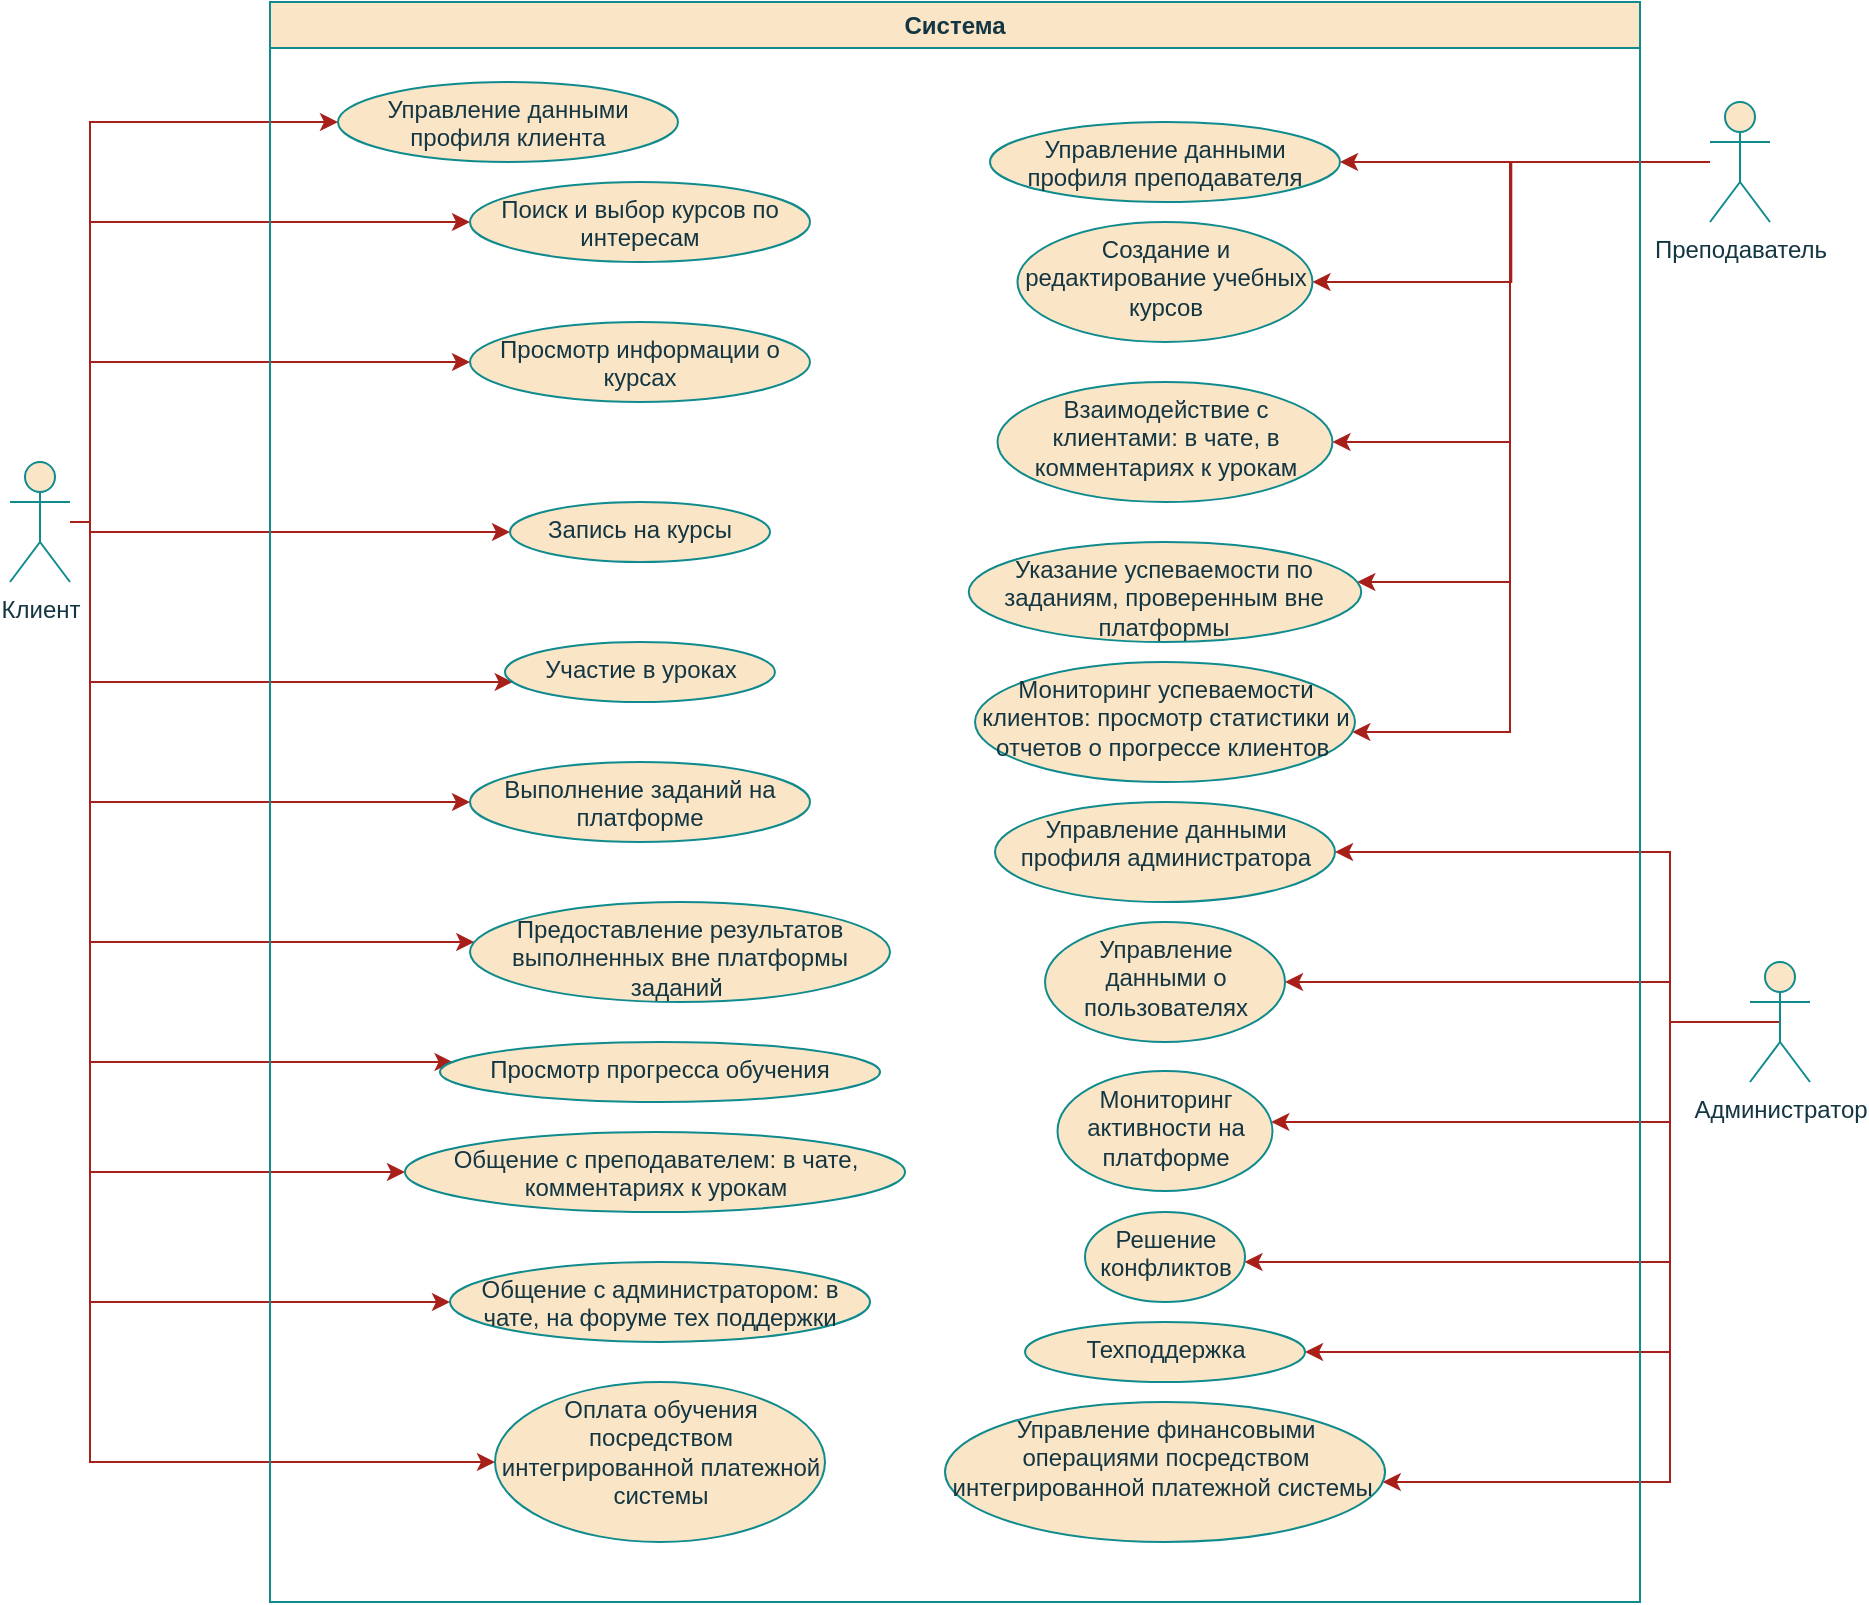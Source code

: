 <mxfile version="22.0.0" type="google">
  <diagram name="Страница — 1" id="VRicChxPhD_UCcBNBDPx">
    <mxGraphModel grid="1" page="1" gridSize="10" guides="1" tooltips="1" connect="1" arrows="1" fold="1" pageScale="1" pageWidth="827" pageHeight="1169" math="0" shadow="0">
      <root>
        <mxCell id="0" />
        <mxCell id="1" parent="0" />
        <mxCell id="WZVzZGF7R0zL9x7gL25s-18" value="" style="edgeStyle=orthogonalEdgeStyle;rounded=0;orthogonalLoop=1;jettySize=auto;html=1;labelBackgroundColor=none;strokeColor=#A8201A;fontColor=default;" edge="1" parent="1" source="WZVzZGF7R0zL9x7gL25s-1" target="WZVzZGF7R0zL9x7gL25s-17">
          <mxGeometry relative="1" as="geometry" />
        </mxCell>
        <mxCell id="WZVzZGF7R0zL9x7gL25s-45" value="" style="edgeStyle=orthogonalEdgeStyle;rounded=0;orthogonalLoop=1;jettySize=auto;html=1;labelBackgroundColor=none;strokeColor=#A8201A;fontColor=default;" edge="1" parent="1" source="WZVzZGF7R0zL9x7gL25s-1" target="WZVzZGF7R0zL9x7gL25s-44">
          <mxGeometry relative="1" as="geometry" />
        </mxCell>
        <mxCell id="WZVzZGF7R0zL9x7gL25s-47" value="" style="edgeStyle=orthogonalEdgeStyle;rounded=0;orthogonalLoop=1;jettySize=auto;html=1;labelBackgroundColor=none;strokeColor=#A8201A;fontColor=default;" edge="1" parent="1" source="WZVzZGF7R0zL9x7gL25s-1" target="WZVzZGF7R0zL9x7gL25s-46">
          <mxGeometry relative="1" as="geometry">
            <Array as="points">
              <mxPoint x="830" y="100" />
            </Array>
          </mxGeometry>
        </mxCell>
        <mxCell id="WZVzZGF7R0zL9x7gL25s-49" value="" style="edgeStyle=orthogonalEdgeStyle;rounded=0;orthogonalLoop=1;jettySize=auto;html=1;labelBackgroundColor=none;strokeColor=#A8201A;fontColor=default;" edge="1" parent="1" source="WZVzZGF7R0zL9x7gL25s-1" target="WZVzZGF7R0zL9x7gL25s-48">
          <mxGeometry relative="1" as="geometry">
            <Array as="points">
              <mxPoint x="830" y="100" />
              <mxPoint x="830" y="310" />
            </Array>
          </mxGeometry>
        </mxCell>
        <mxCell id="WZVzZGF7R0zL9x7gL25s-52" value="" style="edgeStyle=orthogonalEdgeStyle;rounded=0;orthogonalLoop=1;jettySize=auto;html=1;labelBackgroundColor=none;strokeColor=#A8201A;fontColor=default;" edge="1" parent="1" source="WZVzZGF7R0zL9x7gL25s-1" target="WZVzZGF7R0zL9x7gL25s-51">
          <mxGeometry relative="1" as="geometry">
            <Array as="points">
              <mxPoint x="830" y="100" />
              <mxPoint x="830" y="385" />
            </Array>
          </mxGeometry>
        </mxCell>
        <mxCell id="WZVzZGF7R0zL9x7gL25s-1" value="Преподаватель" style="shape=umlActor;verticalLabelPosition=bottom;verticalAlign=top;html=1;outlineConnect=0;labelBackgroundColor=none;fillColor=#FAE5C7;strokeColor=#0F8B8D;fontColor=#143642;" vertex="1" parent="1">
          <mxGeometry x="930" y="70" width="30" height="60" as="geometry" />
        </mxCell>
        <mxCell id="WZVzZGF7R0zL9x7gL25s-55" style="edgeStyle=orthogonalEdgeStyle;rounded=0;orthogonalLoop=1;jettySize=auto;html=1;exitX=0.5;exitY=0.5;exitDx=0;exitDy=0;exitPerimeter=0;entryX=1;entryY=0.5;entryDx=0;entryDy=0;labelBackgroundColor=none;strokeColor=#A8201A;fontColor=default;" edge="1" parent="1" source="WZVzZGF7R0zL9x7gL25s-2" target="WZVzZGF7R0zL9x7gL25s-53">
          <mxGeometry relative="1" as="geometry">
            <Array as="points">
              <mxPoint x="910" y="530" />
              <mxPoint x="910" y="510" />
            </Array>
          </mxGeometry>
        </mxCell>
        <mxCell id="WZVzZGF7R0zL9x7gL25s-56" style="edgeStyle=orthogonalEdgeStyle;rounded=0;orthogonalLoop=1;jettySize=auto;html=1;exitX=0.5;exitY=0.5;exitDx=0;exitDy=0;exitPerimeter=0;entryX=1;entryY=0.5;entryDx=0;entryDy=0;labelBackgroundColor=none;strokeColor=#A8201A;fontColor=default;" edge="1" parent="1" source="WZVzZGF7R0zL9x7gL25s-2" target="WZVzZGF7R0zL9x7gL25s-15">
          <mxGeometry relative="1" as="geometry">
            <Array as="points">
              <mxPoint x="910" y="530" />
              <mxPoint x="910" y="445" />
            </Array>
          </mxGeometry>
        </mxCell>
        <mxCell id="WZVzZGF7R0zL9x7gL25s-58" value="" style="edgeStyle=orthogonalEdgeStyle;rounded=0;orthogonalLoop=1;jettySize=auto;html=1;labelBackgroundColor=none;strokeColor=#A8201A;fontColor=default;" edge="1" parent="1" source="WZVzZGF7R0zL9x7gL25s-2" target="WZVzZGF7R0zL9x7gL25s-57">
          <mxGeometry relative="1" as="geometry">
            <Array as="points">
              <mxPoint x="910" y="530" />
              <mxPoint x="910" y="580" />
            </Array>
          </mxGeometry>
        </mxCell>
        <mxCell id="WZVzZGF7R0zL9x7gL25s-60" value="" style="edgeStyle=orthogonalEdgeStyle;rounded=0;orthogonalLoop=1;jettySize=auto;html=1;labelBackgroundColor=none;strokeColor=#A8201A;fontColor=default;" edge="1" parent="1" source="WZVzZGF7R0zL9x7gL25s-2" target="WZVzZGF7R0zL9x7gL25s-59">
          <mxGeometry relative="1" as="geometry">
            <Array as="points">
              <mxPoint x="910" y="530" />
              <mxPoint x="910" y="650" />
            </Array>
          </mxGeometry>
        </mxCell>
        <mxCell id="WZVzZGF7R0zL9x7gL25s-62" value="" style="edgeStyle=orthogonalEdgeStyle;rounded=0;orthogonalLoop=1;jettySize=auto;html=1;labelBackgroundColor=none;strokeColor=#A8201A;fontColor=default;" edge="1" parent="1" source="WZVzZGF7R0zL9x7gL25s-2" target="WZVzZGF7R0zL9x7gL25s-61">
          <mxGeometry relative="1" as="geometry">
            <Array as="points">
              <mxPoint x="910" y="530" />
              <mxPoint x="910" y="695" />
            </Array>
          </mxGeometry>
        </mxCell>
        <mxCell id="WZVzZGF7R0zL9x7gL25s-66" value="" style="edgeStyle=orthogonalEdgeStyle;rounded=0;orthogonalLoop=1;jettySize=auto;html=1;labelBackgroundColor=none;strokeColor=#A8201A;fontColor=default;" edge="1" parent="1" source="WZVzZGF7R0zL9x7gL25s-2" target="WZVzZGF7R0zL9x7gL25s-65">
          <mxGeometry relative="1" as="geometry">
            <Array as="points">
              <mxPoint x="910" y="530" />
              <mxPoint x="910" y="760" />
            </Array>
          </mxGeometry>
        </mxCell>
        <mxCell id="WZVzZGF7R0zL9x7gL25s-2" value="Администратор" style="shape=umlActor;verticalLabelPosition=bottom;verticalAlign=top;html=1;outlineConnect=0;labelBackgroundColor=none;fillColor=#FAE5C7;strokeColor=#0F8B8D;fontColor=#143642;" vertex="1" parent="1">
          <mxGeometry x="950" y="500" width="30" height="60" as="geometry" />
        </mxCell>
        <mxCell id="WZVzZGF7R0zL9x7gL25s-14" value="" style="edgeStyle=orthogonalEdgeStyle;rounded=0;orthogonalLoop=1;jettySize=auto;html=1;labelBackgroundColor=none;strokeColor=#A8201A;fontColor=default;" edge="1" parent="1" source="WZVzZGF7R0zL9x7gL25s-3" target="WZVzZGF7R0zL9x7gL25s-13">
          <mxGeometry relative="1" as="geometry">
            <Array as="points">
              <mxPoint x="120" y="280" />
              <mxPoint x="120" y="80" />
            </Array>
          </mxGeometry>
        </mxCell>
        <mxCell id="WZVzZGF7R0zL9x7gL25s-20" value="" style="edgeStyle=orthogonalEdgeStyle;rounded=0;orthogonalLoop=1;jettySize=auto;html=1;labelBackgroundColor=none;strokeColor=#A8201A;fontColor=default;" edge="1" parent="1" source="WZVzZGF7R0zL9x7gL25s-3" target="WZVzZGF7R0zL9x7gL25s-19">
          <mxGeometry relative="1" as="geometry">
            <Array as="points">
              <mxPoint x="120" y="280" />
              <mxPoint x="120" y="130" />
            </Array>
          </mxGeometry>
        </mxCell>
        <mxCell id="WZVzZGF7R0zL9x7gL25s-25" value="" style="edgeStyle=orthogonalEdgeStyle;rounded=0;orthogonalLoop=1;jettySize=auto;html=1;labelBackgroundColor=none;strokeColor=#A8201A;fontColor=default;" edge="1" parent="1" source="WZVzZGF7R0zL9x7gL25s-3" target="WZVzZGF7R0zL9x7gL25s-24">
          <mxGeometry relative="1" as="geometry">
            <Array as="points">
              <mxPoint x="120" y="280" />
              <mxPoint x="120" y="200" />
            </Array>
          </mxGeometry>
        </mxCell>
        <mxCell id="WZVzZGF7R0zL9x7gL25s-27" value="" style="edgeStyle=orthogonalEdgeStyle;rounded=0;orthogonalLoop=1;jettySize=auto;html=1;entryX=0;entryY=0.5;entryDx=0;entryDy=0;labelBackgroundColor=none;strokeColor=#A8201A;fontColor=default;" edge="1" parent="1" target="WZVzZGF7R0zL9x7gL25s-26">
          <mxGeometry relative="1" as="geometry">
            <mxPoint x="120" y="280" as="sourcePoint" />
            <mxPoint x="255" y="350" as="targetPoint" />
            <Array as="points">
              <mxPoint x="120" y="285" />
            </Array>
          </mxGeometry>
        </mxCell>
        <mxCell id="WZVzZGF7R0zL9x7gL25s-29" value="" style="edgeStyle=orthogonalEdgeStyle;rounded=0;orthogonalLoop=1;jettySize=auto;html=1;labelBackgroundColor=none;strokeColor=#A8201A;fontColor=default;" edge="1" parent="1" source="WZVzZGF7R0zL9x7gL25s-3" target="WZVzZGF7R0zL9x7gL25s-28">
          <mxGeometry relative="1" as="geometry">
            <Array as="points">
              <mxPoint x="120" y="280" />
              <mxPoint x="120" y="360" />
            </Array>
          </mxGeometry>
        </mxCell>
        <mxCell id="WZVzZGF7R0zL9x7gL25s-31" value="" style="edgeStyle=orthogonalEdgeStyle;rounded=0;orthogonalLoop=1;jettySize=auto;html=1;labelBackgroundColor=none;strokeColor=#A8201A;fontColor=default;" edge="1" parent="1" source="WZVzZGF7R0zL9x7gL25s-3" target="WZVzZGF7R0zL9x7gL25s-30">
          <mxGeometry relative="1" as="geometry">
            <Array as="points">
              <mxPoint x="120" y="280" />
              <mxPoint x="120" y="420" />
            </Array>
          </mxGeometry>
        </mxCell>
        <mxCell id="WZVzZGF7R0zL9x7gL25s-33" value="" style="edgeStyle=orthogonalEdgeStyle;rounded=0;orthogonalLoop=1;jettySize=auto;html=1;labelBackgroundColor=none;strokeColor=#A8201A;fontColor=default;" edge="1" parent="1" source="WZVzZGF7R0zL9x7gL25s-3" target="WZVzZGF7R0zL9x7gL25s-32">
          <mxGeometry relative="1" as="geometry">
            <Array as="points">
              <mxPoint x="120" y="280" />
              <mxPoint x="120" y="490" />
            </Array>
          </mxGeometry>
        </mxCell>
        <mxCell id="WZVzZGF7R0zL9x7gL25s-35" value="" style="edgeStyle=orthogonalEdgeStyle;rounded=0;orthogonalLoop=1;jettySize=auto;html=1;labelBackgroundColor=none;strokeColor=#A8201A;fontColor=default;" edge="1" parent="1" source="WZVzZGF7R0zL9x7gL25s-3" target="WZVzZGF7R0zL9x7gL25s-34">
          <mxGeometry relative="1" as="geometry">
            <Array as="points">
              <mxPoint x="120" y="280" />
              <mxPoint x="120" y="550" />
            </Array>
          </mxGeometry>
        </mxCell>
        <mxCell id="WZVzZGF7R0zL9x7gL25s-37" value="" style="edgeStyle=orthogonalEdgeStyle;rounded=0;orthogonalLoop=1;jettySize=auto;html=1;labelBackgroundColor=none;strokeColor=#A8201A;fontColor=default;" edge="1" parent="1" source="WZVzZGF7R0zL9x7gL25s-3" target="WZVzZGF7R0zL9x7gL25s-36">
          <mxGeometry relative="1" as="geometry">
            <Array as="points">
              <mxPoint x="120" y="280" />
              <mxPoint x="120" y="605" />
            </Array>
          </mxGeometry>
        </mxCell>
        <mxCell id="WZVzZGF7R0zL9x7gL25s-39" value="" style="edgeStyle=orthogonalEdgeStyle;rounded=0;orthogonalLoop=1;jettySize=auto;html=1;labelBackgroundColor=none;strokeColor=#A8201A;fontColor=default;" edge="1" parent="1" source="WZVzZGF7R0zL9x7gL25s-3" target="WZVzZGF7R0zL9x7gL25s-38">
          <mxGeometry relative="1" as="geometry">
            <Array as="points">
              <mxPoint x="120" y="280" />
              <mxPoint x="120" y="670" />
            </Array>
          </mxGeometry>
        </mxCell>
        <mxCell id="WZVzZGF7R0zL9x7gL25s-64" value="" style="edgeStyle=orthogonalEdgeStyle;rounded=0;orthogonalLoop=1;jettySize=auto;html=1;labelBackgroundColor=none;strokeColor=#A8201A;fontColor=default;" edge="1" parent="1" source="WZVzZGF7R0zL9x7gL25s-3" target="WZVzZGF7R0zL9x7gL25s-63">
          <mxGeometry relative="1" as="geometry">
            <Array as="points">
              <mxPoint x="120" y="280" />
              <mxPoint x="120" y="750" />
            </Array>
          </mxGeometry>
        </mxCell>
        <mxCell id="WZVzZGF7R0zL9x7gL25s-3" value="Клиент" style="shape=umlActor;verticalLabelPosition=bottom;verticalAlign=top;html=1;outlineConnect=0;labelBackgroundColor=none;fillColor=#FAE5C7;strokeColor=#0F8B8D;fontColor=#143642;" vertex="1" parent="1">
          <mxGeometry x="80" y="250" width="30" height="60" as="geometry" />
        </mxCell>
        <mxCell id="WZVzZGF7R0zL9x7gL25s-12" value="Система" style="swimlane;whiteSpace=wrap;html=1;fillColor=#FAE5C7;strokeColor=#0F8B8D;labelBackgroundColor=none;fontColor=#143642;" vertex="1" parent="1">
          <mxGeometry x="210" y="20" width="685" height="800" as="geometry" />
        </mxCell>
        <mxCell id="WZVzZGF7R0zL9x7gL25s-13" value="Управление данными профиля клиента" style="ellipse;whiteSpace=wrap;html=1;verticalAlign=top;labelBackgroundColor=none;fillColor=#FAE5C7;strokeColor=#0F8B8D;fontColor=#143642;" vertex="1" parent="WZVzZGF7R0zL9x7gL25s-12">
          <mxGeometry x="34" y="40" width="170" height="40" as="geometry" />
        </mxCell>
        <mxCell id="WZVzZGF7R0zL9x7gL25s-15" value="Управление данными профиля администратора" style="ellipse;whiteSpace=wrap;html=1;verticalAlign=top;labelBackgroundColor=none;fillColor=#FAE5C7;strokeColor=#0F8B8D;fontColor=#143642;" vertex="1" parent="WZVzZGF7R0zL9x7gL25s-12">
          <mxGeometry x="362.5" y="400" width="170" height="50" as="geometry" />
        </mxCell>
        <mxCell id="WZVzZGF7R0zL9x7gL25s-17" value="Управление данными профиля преподавателя" style="ellipse;whiteSpace=wrap;html=1;verticalAlign=top;labelBackgroundColor=none;fillColor=#FAE5C7;strokeColor=#0F8B8D;fontColor=#143642;" vertex="1" parent="WZVzZGF7R0zL9x7gL25s-12">
          <mxGeometry x="360" y="60" width="175" height="40" as="geometry" />
        </mxCell>
        <mxCell id="WZVzZGF7R0zL9x7gL25s-19" value="Поиск и выбор курсов по интересам" style="ellipse;whiteSpace=wrap;html=1;verticalAlign=top;labelBackgroundColor=none;fillColor=#FAE5C7;strokeColor=#0F8B8D;fontColor=#143642;" vertex="1" parent="WZVzZGF7R0zL9x7gL25s-12">
          <mxGeometry x="100" y="90" width="170" height="40" as="geometry" />
        </mxCell>
        <mxCell id="WZVzZGF7R0zL9x7gL25s-24" value="Просмотр информации о курсах" style="ellipse;whiteSpace=wrap;html=1;verticalAlign=top;labelBackgroundColor=none;fillColor=#FAE5C7;strokeColor=#0F8B8D;fontColor=#143642;" vertex="1" parent="WZVzZGF7R0zL9x7gL25s-12">
          <mxGeometry x="100" y="160" width="170" height="40" as="geometry" />
        </mxCell>
        <mxCell id="WZVzZGF7R0zL9x7gL25s-26" value="Запись на курсы" style="ellipse;whiteSpace=wrap;html=1;verticalAlign=top;labelBackgroundColor=none;fillColor=#FAE5C7;strokeColor=#0F8B8D;fontColor=#143642;" vertex="1" parent="WZVzZGF7R0zL9x7gL25s-12">
          <mxGeometry x="120" y="250" width="130" height="30" as="geometry" />
        </mxCell>
        <mxCell id="WZVzZGF7R0zL9x7gL25s-28" value="Участие в уроках" style="ellipse;whiteSpace=wrap;html=1;verticalAlign=top;labelBackgroundColor=none;fillColor=#FAE5C7;strokeColor=#0F8B8D;fontColor=#143642;" vertex="1" parent="WZVzZGF7R0zL9x7gL25s-12">
          <mxGeometry x="117.5" y="320" width="135" height="30" as="geometry" />
        </mxCell>
        <mxCell id="WZVzZGF7R0zL9x7gL25s-30" value="Выполнение заданий на платформе" style="ellipse;whiteSpace=wrap;html=1;verticalAlign=top;labelBackgroundColor=none;fillColor=#FAE5C7;strokeColor=#0F8B8D;fontColor=#143642;" vertex="1" parent="WZVzZGF7R0zL9x7gL25s-12">
          <mxGeometry x="100" y="380" width="170" height="40" as="geometry" />
        </mxCell>
        <mxCell id="WZVzZGF7R0zL9x7gL25s-32" value="Предоставление результатов выполненных вне платформы заданий&amp;nbsp;" style="ellipse;whiteSpace=wrap;html=1;verticalAlign=top;labelBackgroundColor=none;fillColor=#FAE5C7;strokeColor=#0F8B8D;fontColor=#143642;" vertex="1" parent="WZVzZGF7R0zL9x7gL25s-12">
          <mxGeometry x="100" y="450" width="210" height="50" as="geometry" />
        </mxCell>
        <mxCell id="WZVzZGF7R0zL9x7gL25s-34" value="Просмотр прогресса обучения" style="ellipse;whiteSpace=wrap;html=1;verticalAlign=top;labelBackgroundColor=none;fillColor=#FAE5C7;strokeColor=#0F8B8D;fontColor=#143642;" vertex="1" parent="WZVzZGF7R0zL9x7gL25s-12">
          <mxGeometry x="85" y="520" width="220" height="30" as="geometry" />
        </mxCell>
        <mxCell id="WZVzZGF7R0zL9x7gL25s-36" value="Общение с преподавателем: в чате, комментариях к урокам" style="ellipse;whiteSpace=wrap;html=1;verticalAlign=top;labelBackgroundColor=none;fillColor=#FAE5C7;strokeColor=#0F8B8D;fontColor=#143642;" vertex="1" parent="WZVzZGF7R0zL9x7gL25s-12">
          <mxGeometry x="67.5" y="565" width="250" height="40" as="geometry" />
        </mxCell>
        <mxCell id="WZVzZGF7R0zL9x7gL25s-38" value="Общение с администратором: в чате, на форуме тех поддержки" style="ellipse;whiteSpace=wrap;html=1;verticalAlign=top;labelBackgroundColor=none;fillColor=#FAE5C7;strokeColor=#0F8B8D;fontColor=#143642;" vertex="1" parent="WZVzZGF7R0zL9x7gL25s-12">
          <mxGeometry x="90" y="630" width="210" height="40" as="geometry" />
        </mxCell>
        <mxCell id="WZVzZGF7R0zL9x7gL25s-44" value="Создание и редактирование учебных курсов" style="ellipse;whiteSpace=wrap;html=1;verticalAlign=top;labelBackgroundColor=none;fillColor=#FAE5C7;strokeColor=#0F8B8D;fontColor=#143642;" vertex="1" parent="WZVzZGF7R0zL9x7gL25s-12">
          <mxGeometry x="373.75" y="110" width="147.5" height="60" as="geometry" />
        </mxCell>
        <mxCell id="WZVzZGF7R0zL9x7gL25s-46" value="Взаимодействие с клиентами: в чате, в комментариях к урокам" style="ellipse;whiteSpace=wrap;html=1;verticalAlign=top;labelBackgroundColor=none;fillColor=#FAE5C7;strokeColor=#0F8B8D;fontColor=#143642;" vertex="1" parent="WZVzZGF7R0zL9x7gL25s-12">
          <mxGeometry x="363.75" y="190" width="167.5" height="60" as="geometry" />
        </mxCell>
        <mxCell id="WZVzZGF7R0zL9x7gL25s-48" value="Указание успеваемости по заданиям, проверенным вне платформы" style="ellipse;whiteSpace=wrap;html=1;verticalAlign=top;labelBackgroundColor=none;fillColor=#FAE5C7;strokeColor=#0F8B8D;fontColor=#143642;" vertex="1" parent="WZVzZGF7R0zL9x7gL25s-12">
          <mxGeometry x="349.38" y="270" width="196.25" height="50" as="geometry" />
        </mxCell>
        <mxCell id="WZVzZGF7R0zL9x7gL25s-51" value="Мониторинг успеваемости клиентов: просмотр статистики и отчетов о прогрессе клиентов&amp;nbsp;" style="ellipse;whiteSpace=wrap;html=1;verticalAlign=top;labelBackgroundColor=none;fillColor=#FAE5C7;strokeColor=#0F8B8D;fontColor=#143642;" vertex="1" parent="WZVzZGF7R0zL9x7gL25s-12">
          <mxGeometry x="352.5" y="330" width="190" height="60" as="geometry" />
        </mxCell>
        <mxCell id="WZVzZGF7R0zL9x7gL25s-53" value="Управление данными о пользователях" style="ellipse;whiteSpace=wrap;html=1;verticalAlign=top;labelBackgroundColor=none;fillColor=#FAE5C7;strokeColor=#0F8B8D;fontColor=#143642;" vertex="1" parent="WZVzZGF7R0zL9x7gL25s-12">
          <mxGeometry x="387.51" y="460" width="120" height="60" as="geometry" />
        </mxCell>
        <mxCell id="WZVzZGF7R0zL9x7gL25s-57" value="Мониторинг активности на платформе" style="ellipse;whiteSpace=wrap;html=1;verticalAlign=top;labelBackgroundColor=none;fillColor=#FAE5C7;strokeColor=#0F8B8D;fontColor=#143642;" vertex="1" parent="WZVzZGF7R0zL9x7gL25s-12">
          <mxGeometry x="393.75" y="534.5" width="107.5" height="60" as="geometry" />
        </mxCell>
        <mxCell id="WZVzZGF7R0zL9x7gL25s-59" value="Решение конфликтов" style="ellipse;whiteSpace=wrap;html=1;verticalAlign=top;labelBackgroundColor=none;fillColor=#FAE5C7;strokeColor=#0F8B8D;fontColor=#143642;" vertex="1" parent="WZVzZGF7R0zL9x7gL25s-12">
          <mxGeometry x="407.5" y="605" width="80" height="45" as="geometry" />
        </mxCell>
        <mxCell id="WZVzZGF7R0zL9x7gL25s-61" value="Техподдержка" style="ellipse;whiteSpace=wrap;html=1;verticalAlign=top;labelBackgroundColor=none;fillColor=#FAE5C7;strokeColor=#0F8B8D;fontColor=#143642;" vertex="1" parent="WZVzZGF7R0zL9x7gL25s-12">
          <mxGeometry x="377.51" y="660" width="140" height="30" as="geometry" />
        </mxCell>
        <mxCell id="WZVzZGF7R0zL9x7gL25s-63" value="Оплата обучения посредством интегрированной платежной системы" style="ellipse;whiteSpace=wrap;html=1;verticalAlign=top;labelBackgroundColor=none;fillColor=#FAE5C7;strokeColor=#0F8B8D;fontColor=#143642;" vertex="1" parent="WZVzZGF7R0zL9x7gL25s-12">
          <mxGeometry x="112.5" y="690" width="165" height="80" as="geometry" />
        </mxCell>
        <mxCell id="WZVzZGF7R0zL9x7gL25s-65" value="Управление финансовыми операциями посредством интегрированной платежной системы&amp;nbsp;" style="ellipse;whiteSpace=wrap;html=1;verticalAlign=top;labelBackgroundColor=none;fillColor=#FAE5C7;strokeColor=#0F8B8D;fontColor=#143642;" vertex="1" parent="WZVzZGF7R0zL9x7gL25s-12">
          <mxGeometry x="337.51" y="700" width="220" height="70" as="geometry" />
        </mxCell>
      </root>
    </mxGraphModel>
  </diagram>
</mxfile>
